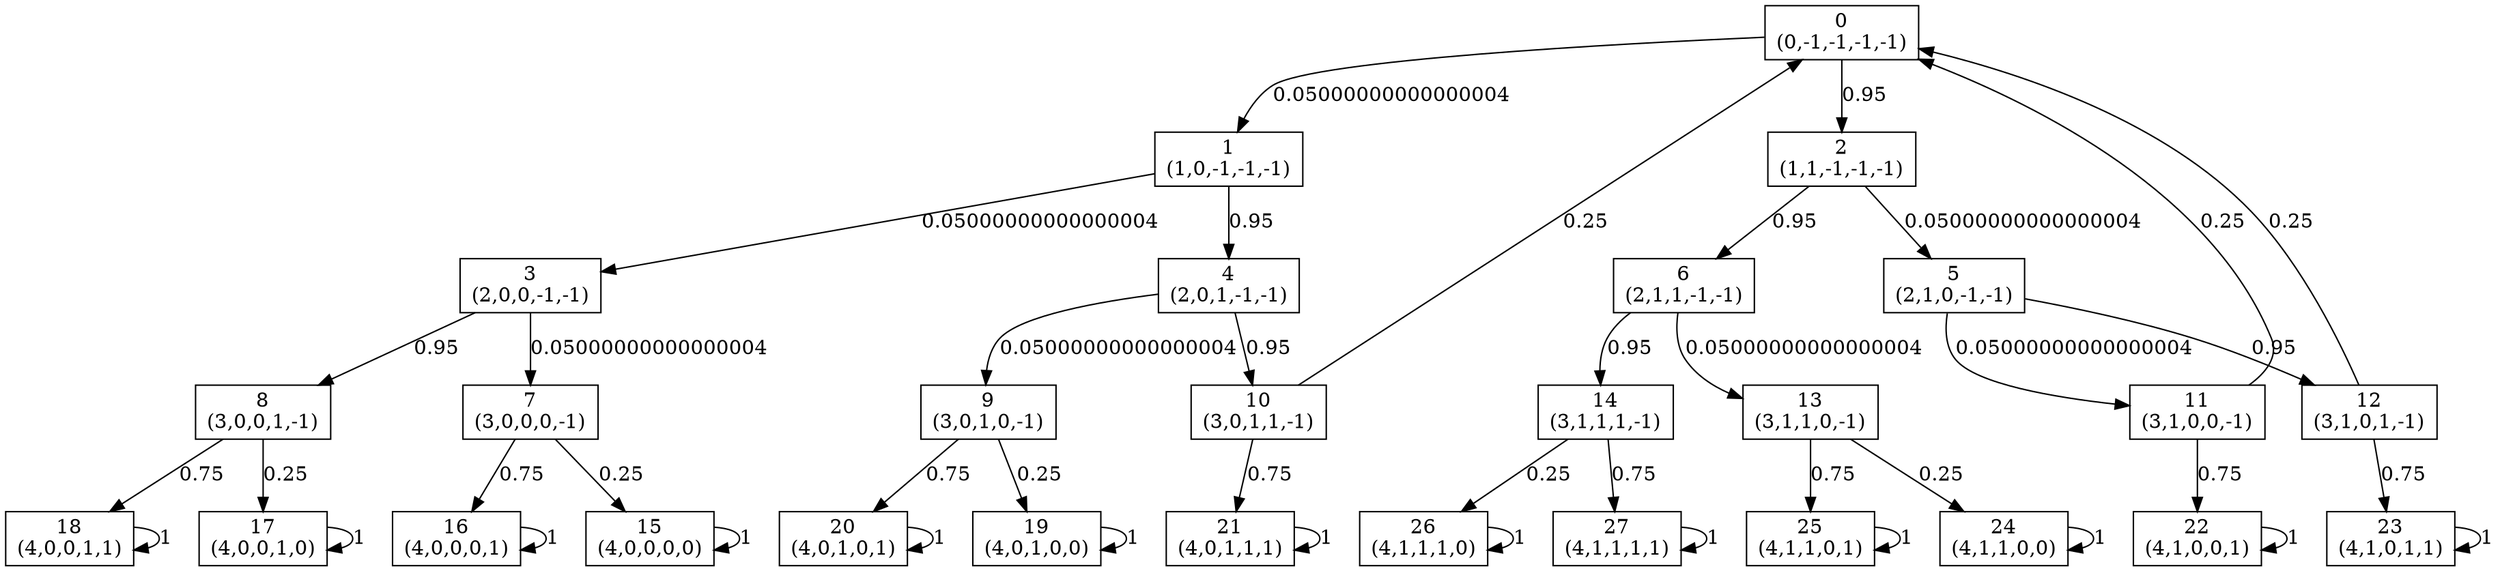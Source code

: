 digraph P {
node [shape=box];
0 -> 1 [ label="0.05000000000000004" ];
0 -> 2 [ label="0.95" ];
1 -> 3 [ label="0.05000000000000004" ];
1 -> 4 [ label="0.95" ];
2 -> 5 [ label="0.05000000000000004" ];
2 -> 6 [ label="0.95" ];
3 -> 7 [ label="0.05000000000000004" ];
3 -> 8 [ label="0.95" ];
4 -> 9 [ label="0.05000000000000004" ];
4 -> 10 [ label="0.95" ];
5 -> 11 [ label="0.05000000000000004" ];
5 -> 12 [ label="0.95" ];
6 -> 13 [ label="0.05000000000000004" ];
6 -> 14 [ label="0.95" ];
7 -> 15 [ label="0.25" ];
7 -> 16 [ label="0.75" ];
8 -> 17 [ label="0.25" ];
8 -> 18 [ label="0.75" ];
9 -> 19 [ label="0.25" ];
9 -> 20 [ label="0.75" ];
10 -> 0 [ label="0.25" ];
10 -> 21 [ label="0.75" ];
11 -> 0 [ label="0.25" ];
11 -> 22 [ label="0.75" ];
12 -> 0 [ label="0.25" ];
12 -> 23 [ label="0.75" ];
13 -> 24 [ label="0.25" ];
13 -> 25 [ label="0.75" ];
14 -> 26 [ label="0.25" ];
14 -> 27 [ label="0.75" ];
15 -> 15 [ label="1" ];
16 -> 16 [ label="1" ];
17 -> 17 [ label="1" ];
18 -> 18 [ label="1" ];
19 -> 19 [ label="1" ];
20 -> 20 [ label="1" ];
21 -> 21 [ label="1" ];
22 -> 22 [ label="1" ];
23 -> 23 [ label="1" ];
24 -> 24 [ label="1" ];
25 -> 25 [ label="1" ];
26 -> 26 [ label="1" ];
27 -> 27 [ label="1" ];
0 [label="0\n(0,-1,-1,-1,-1)"];
1 [label="1\n(1,0,-1,-1,-1)"];
2 [label="2\n(1,1,-1,-1,-1)"];
3 [label="3\n(2,0,0,-1,-1)"];
4 [label="4\n(2,0,1,-1,-1)"];
5 [label="5\n(2,1,0,-1,-1)"];
6 [label="6\n(2,1,1,-1,-1)"];
7 [label="7\n(3,0,0,0,-1)"];
8 [label="8\n(3,0,0,1,-1)"];
9 [label="9\n(3,0,1,0,-1)"];
10 [label="10\n(3,0,1,1,-1)"];
11 [label="11\n(3,1,0,0,-1)"];
12 [label="12\n(3,1,0,1,-1)"];
13 [label="13\n(3,1,1,0,-1)"];
14 [label="14\n(3,1,1,1,-1)"];
15 [label="15\n(4,0,0,0,0)"];
16 [label="16\n(4,0,0,0,1)"];
17 [label="17\n(4,0,0,1,0)"];
18 [label="18\n(4,0,0,1,1)"];
19 [label="19\n(4,0,1,0,0)"];
20 [label="20\n(4,0,1,0,1)"];
21 [label="21\n(4,0,1,1,1)"];
22 [label="22\n(4,1,0,0,1)"];
23 [label="23\n(4,1,0,1,1)"];
24 [label="24\n(4,1,1,0,0)"];
25 [label="25\n(4,1,1,0,1)"];
26 [label="26\n(4,1,1,1,0)"];
27 [label="27\n(4,1,1,1,1)"];
}

